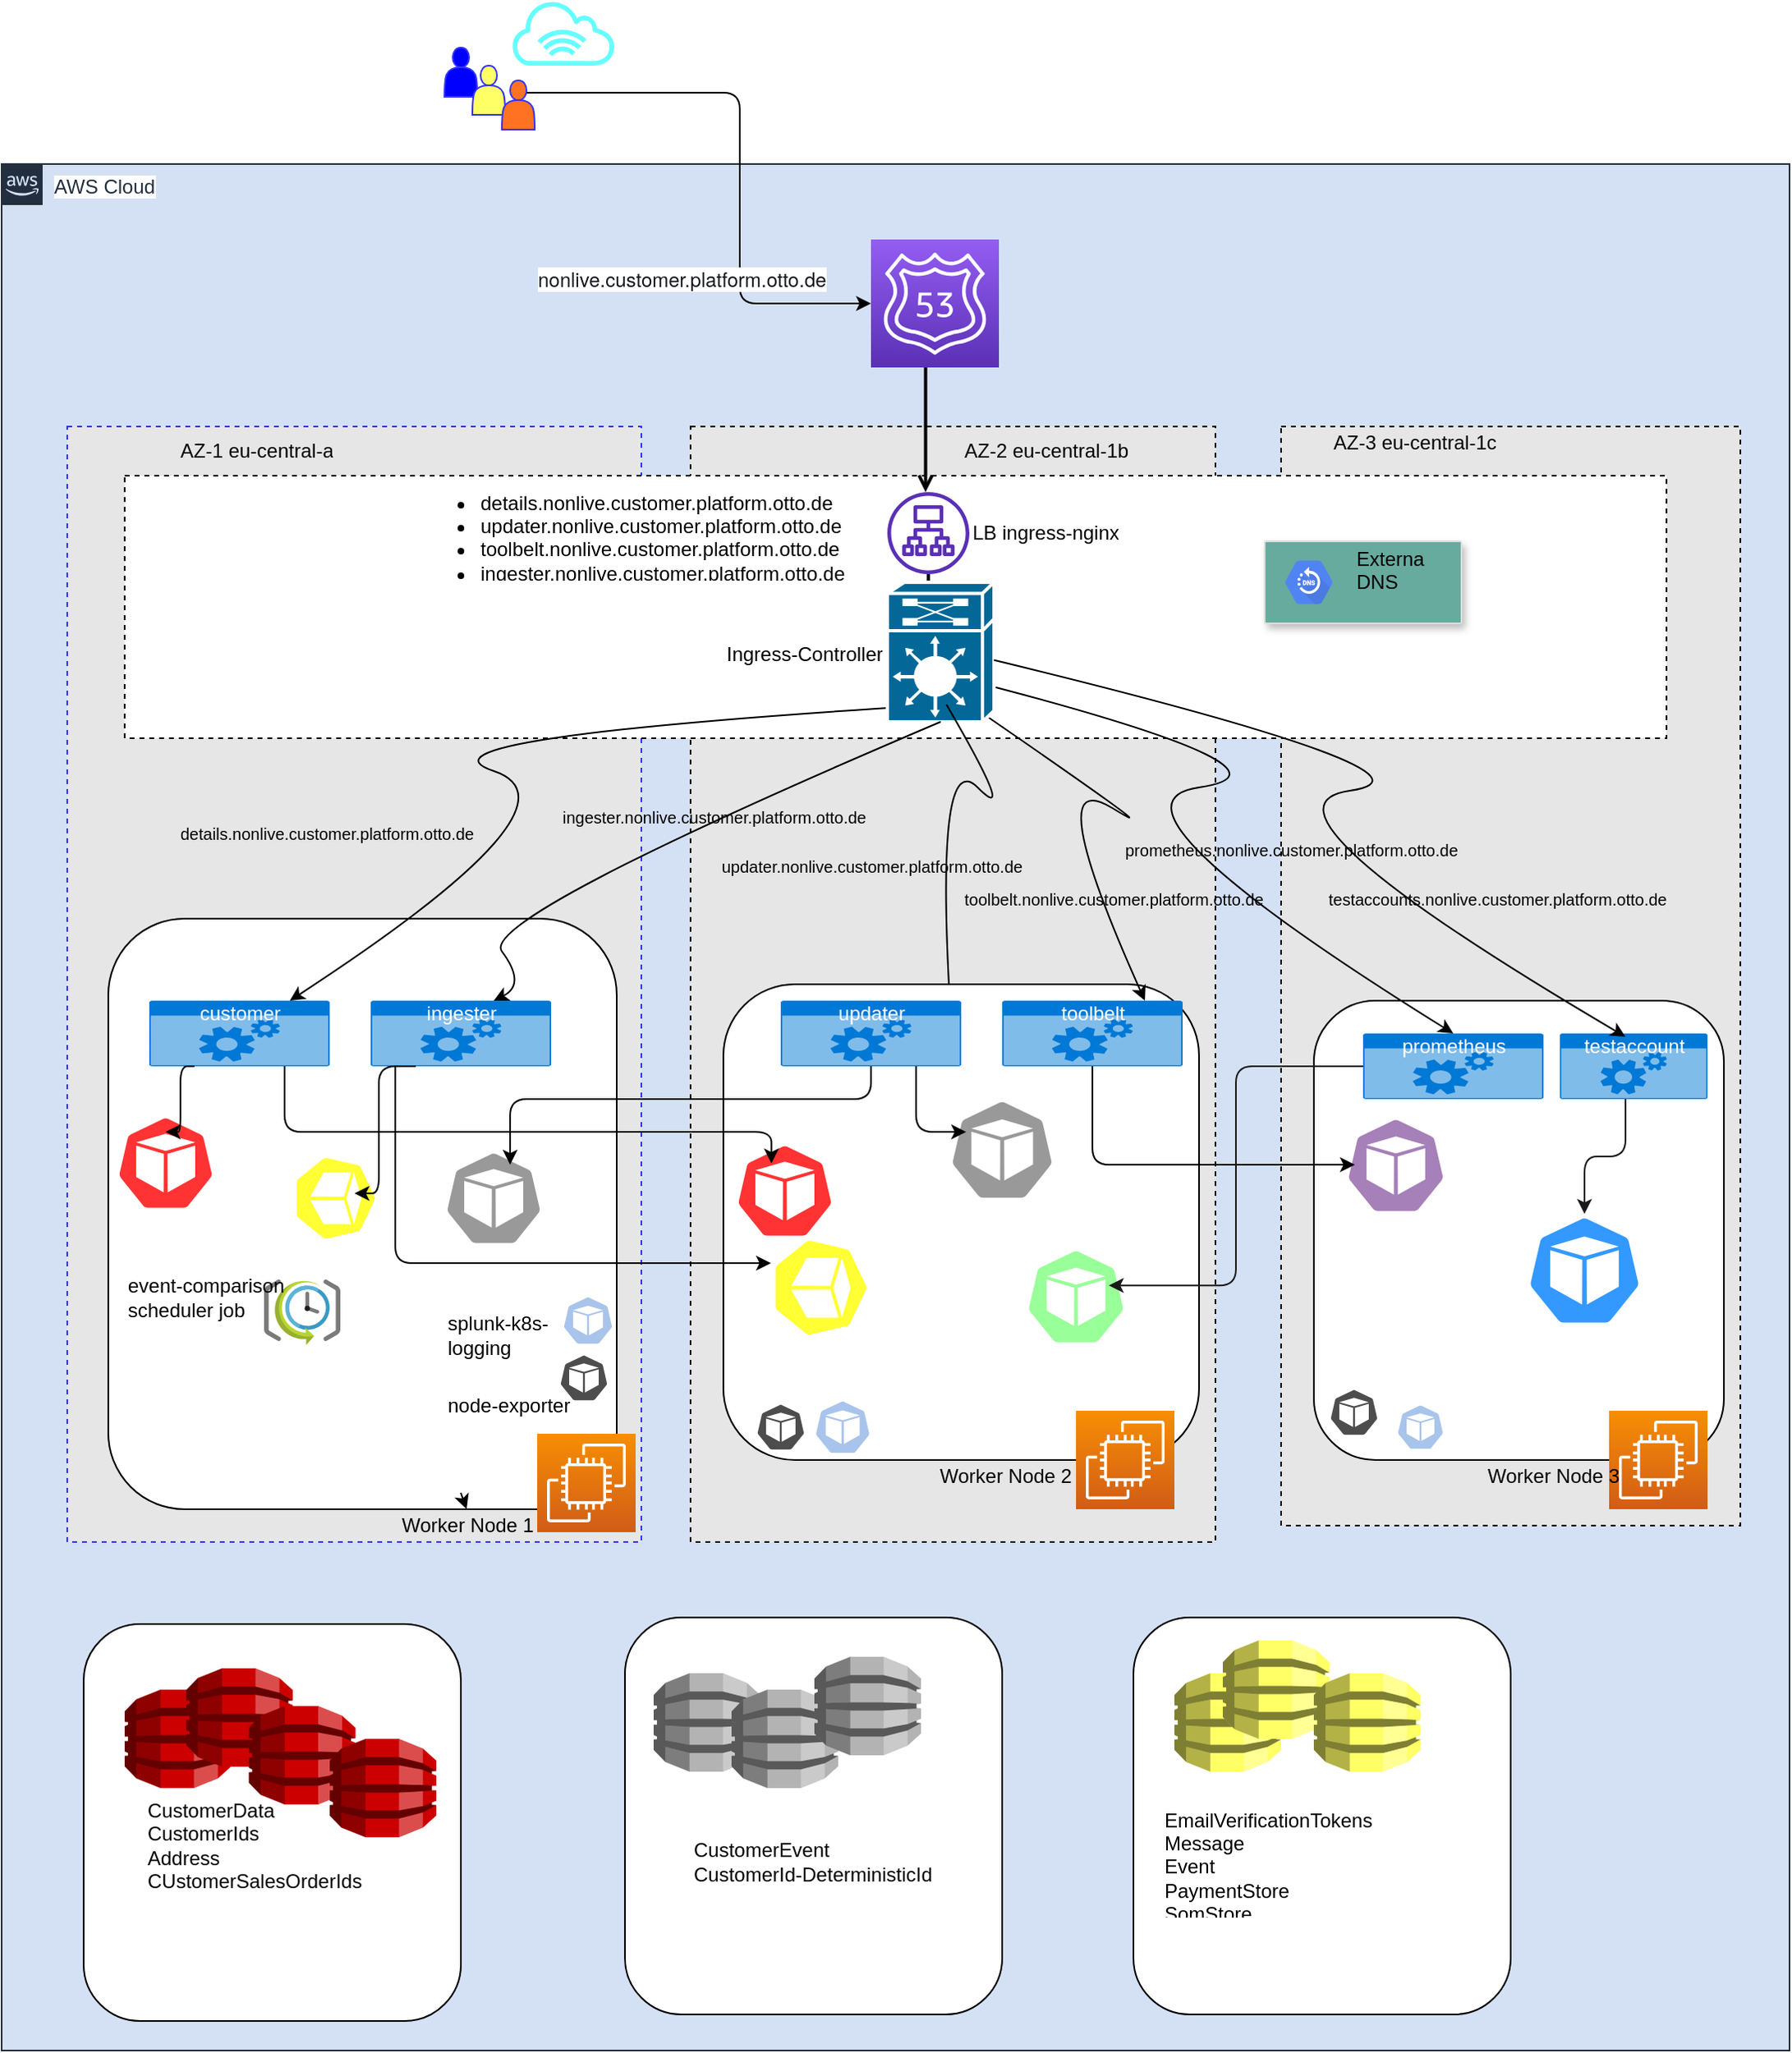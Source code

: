 <mxfile version="14.6.6" type="github">
  <diagram id="Ht1M8jgEwFfnCIfOTk4-" name="Page-1">
    <mxGraphModel dx="1551" dy="2485" grid="1" gridSize="10" guides="1" tooltips="1" connect="1" arrows="1" fold="1" page="1" pageScale="1" pageWidth="1169" pageHeight="827" math="0" shadow="0">
      <root>
        <mxCell id="0" />
        <mxCell id="1" parent="0" />
        <mxCell id="UEzPUAAOIrF-is8g5C7q-74" value="AWS Cloud" style="points=[[0,0],[0.25,0],[0.5,0],[0.75,0],[1,0],[1,0.25],[1,0.5],[1,0.75],[1,1],[0.75,1],[0.5,1],[0.25,1],[0,1],[0,0.75],[0,0.5],[0,0.25]];outlineConnect=0;gradientColor=none;html=1;whiteSpace=wrap;fontSize=12;fontStyle=0;shape=mxgraph.aws4.group;grIcon=mxgraph.aws4.group_aws_cloud_alt;strokeColor=#232F3E;fillColor=#D4E1F5;verticalAlign=top;align=left;spacingLeft=30;fontColor=#232F3E;dashed=0;labelBackgroundColor=#ffffff;" parent="1" vertex="1">
          <mxGeometry x="30" y="-1390" width="1090" height="1150" as="geometry" />
        </mxCell>
        <mxCell id="5AGytH0vMHzYRCZaH0UC-7" value="" style="rounded=0;whiteSpace=wrap;html=1;labelBackgroundColor=none;fillColor=#E6E6E6;dashed=1;" vertex="1" parent="1">
          <mxGeometry x="450" y="-1230" width="320" height="680" as="geometry" />
        </mxCell>
        <mxCell id="UEzPUAAOIrF-is8g5C7q-107" value="" style="rounded=0;whiteSpace=wrap;html=1;labelBackgroundColor=none;fillColor=#E6E6E6;dashed=1;strokeColor=#3333FF;" parent="1" vertex="1">
          <mxGeometry x="70" y="-1230" width="350" height="680" as="geometry" />
        </mxCell>
        <mxCell id="5AGytH0vMHzYRCZaH0UC-9" value="" style="rounded=0;whiteSpace=wrap;html=1;labelBackgroundColor=none;fillColor=#E6E6E6;dashed=1;" vertex="1" parent="1">
          <mxGeometry x="810" y="-1230" width="280" height="670" as="geometry" />
        </mxCell>
        <mxCell id="5AGytH0vMHzYRCZaH0UC-3" value="" style="rounded=0;whiteSpace=wrap;html=1;labelBackgroundColor=none;fillColor=#FFFFFF;dashed=1;" vertex="1" parent="1">
          <mxGeometry x="105" y="-1200" width="940" height="160" as="geometry" />
        </mxCell>
        <mxCell id="5AGytH0vMHzYRCZaH0UC-1" value="" style="rounded=1;whiteSpace=wrap;html=1;fillColor=#FFFFFF;" vertex="1" parent="1">
          <mxGeometry x="95" y="-930" width="310" height="360" as="geometry" />
        </mxCell>
        <mxCell id="5AGytH0vMHzYRCZaH0UC-41" value="Ingress-Controller" style="text;strokeColor=none;fillColor=none;html=1;whiteSpace=wrap;verticalAlign=middle;overflow=hidden;" vertex="1" parent="1">
          <mxGeometry x="470" y="-1111" width="180" height="40" as="geometry" />
        </mxCell>
        <mxCell id="UEzPUAAOIrF-is8g5C7q-104" style="edgeStyle=orthogonalEdgeStyle;rounded=0;orthogonalLoop=1;jettySize=auto;html=1;endArrow=open;endFill=0;strokeWidth=2;" parent="1" edge="1">
          <mxGeometry relative="1" as="geometry">
            <mxPoint x="593.29" y="-1282.075" as="sourcePoint" />
            <mxPoint x="593.29" y="-1190" as="targetPoint" />
          </mxGeometry>
        </mxCell>
        <mxCell id="5AGytH0vMHzYRCZaH0UC-2" value="" style="outlineConnect=0;fontColor=#232F3E;gradientColor=none;fillColor=#5A30B5;strokeColor=none;dashed=0;verticalLabelPosition=bottom;verticalAlign=top;align=center;html=1;fontSize=12;fontStyle=0;aspect=fixed;pointerEvents=1;shape=mxgraph.aws4.application_load_balancer;" vertex="1" parent="1">
          <mxGeometry x="570" y="-1190" width="50" height="50" as="geometry" />
        </mxCell>
        <mxCell id="5AGytH0vMHzYRCZaH0UC-8" value="" style="rounded=1;whiteSpace=wrap;html=1;fillColor=#FFFFFF;" vertex="1" parent="1">
          <mxGeometry x="470" y="-890" width="290" height="290" as="geometry" />
        </mxCell>
        <mxCell id="5AGytH0vMHzYRCZaH0UC-10" value="" style="rounded=1;whiteSpace=wrap;html=1;fillColor=#FFFFFF;" vertex="1" parent="1">
          <mxGeometry x="830" y="-880" width="250" height="280" as="geometry" />
        </mxCell>
        <mxCell id="5AGytH0vMHzYRCZaH0UC-12" value="" style="shape=actor;whiteSpace=wrap;html=1;strokeColor=#3333FF;fillColor=#0000FF;" vertex="1" parent="1">
          <mxGeometry x="300" y="-1461" width="20" height="30" as="geometry" />
        </mxCell>
        <mxCell id="5AGytH0vMHzYRCZaH0UC-13" value="" style="shape=actor;whiteSpace=wrap;html=1;strokeColor=#3333FF;fillColor=#FFFF66;" vertex="1" parent="1">
          <mxGeometry x="317" y="-1450" width="20" height="30" as="geometry" />
        </mxCell>
        <mxCell id="5AGytH0vMHzYRCZaH0UC-14" value="" style="shape=actor;whiteSpace=wrap;html=1;strokeColor=#3333FF;fillColor=#FF7221;" vertex="1" parent="1">
          <mxGeometry x="335" y="-1441" width="20" height="30" as="geometry" />
        </mxCell>
        <mxCell id="5AGytH0vMHzYRCZaH0UC-18" value="" style="edgeStyle=elbowEdgeStyle;elbow=horizontal;endArrow=classic;html=1;exitX=0.75;exitY=0.25;exitDx=0;exitDy=0;exitPerimeter=0;entryX=0;entryY=0.5;entryDx=0;entryDy=0;entryPerimeter=0;" edge="1" parent="1" source="5AGytH0vMHzYRCZaH0UC-14" target="5AGytH0vMHzYRCZaH0UC-19">
          <mxGeometry width="50" height="50" relative="1" as="geometry">
            <mxPoint x="390" y="-1240" as="sourcePoint" />
            <mxPoint x="490" y="-1312" as="targetPoint" />
            <Array as="points">
              <mxPoint x="480" y="-1300" />
            </Array>
          </mxGeometry>
        </mxCell>
        <mxCell id="5AGytH0vMHzYRCZaH0UC-19" value="" style="points=[[0,0,0],[0.25,0,0],[0.5,0,0],[0.75,0,0],[1,0,0],[0,1,0],[0.25,1,0],[0.5,1,0],[0.75,1,0],[1,1,0],[0,0.25,0],[0,0.5,0],[0,0.75,0],[1,0.25,0],[1,0.5,0],[1,0.75,0]];outlineConnect=0;fontColor=#232F3E;gradientColor=#945DF2;gradientDirection=north;fillColor=#5A30B5;strokeColor=#ffffff;dashed=0;verticalLabelPosition=bottom;verticalAlign=top;align=center;html=1;fontSize=12;fontStyle=0;aspect=fixed;shape=mxgraph.aws4.resourceIcon;resIcon=mxgraph.aws4.route_53;" vertex="1" parent="1">
          <mxGeometry x="560" y="-1344" width="78" height="78" as="geometry" />
        </mxCell>
        <mxCell id="5AGytH0vMHzYRCZaH0UC-21" value="LB ingress-nginx" style="text;strokeColor=none;fillColor=none;html=1;whiteSpace=wrap;verticalAlign=middle;overflow=hidden;" vertex="1" parent="1">
          <mxGeometry x="620" y="-1185" width="180" height="40" as="geometry" />
        </mxCell>
        <mxCell id="5AGytH0vMHzYRCZaH0UC-23" style="edgeStyle=orthogonalEdgeStyle;rounded=0;orthogonalLoop=1;jettySize=auto;html=1;endArrow=open;endFill=0;strokeWidth=2;" edge="1" parent="1" source="5AGytH0vMHzYRCZaH0UC-2">
          <mxGeometry relative="1" as="geometry">
            <mxPoint x="603" y="-1110" as="sourcePoint" />
            <mxPoint x="595" y="-1114" as="targetPoint" />
          </mxGeometry>
        </mxCell>
        <mxCell id="5AGytH0vMHzYRCZaH0UC-27" value="&lt;ul&gt;&lt;li&gt;&lt;span&gt;details.nonlive.customer.platform.otto.de&lt;/span&gt;&lt;br&gt;&lt;/li&gt;&lt;li&gt;updater.nonlive.customer.platform.otto.de&lt;/li&gt;&lt;li&gt;toolbelt.nonlive.customer.platform.otto.de&lt;br&gt;&lt;/li&gt;&lt;li&gt;ingester.nonlive.customer.platform.otto.de&lt;br&gt;&lt;/li&gt;&lt;/ul&gt;" style="text;strokeColor=none;fillColor=none;html=1;whiteSpace=wrap;verticalAlign=middle;overflow=hidden;" vertex="1" parent="1">
          <mxGeometry x="280" y="-1205" width="300" height="70" as="geometry" />
        </mxCell>
        <mxCell id="5AGytH0vMHzYRCZaH0UC-28" value="" style="outlineConnect=0;fontColor=#232F3E;gradientColor=none;fillColor=#66FFFF;strokeColor=none;dashed=0;verticalLabelPosition=bottom;verticalAlign=top;align=center;html=1;fontSize=12;fontStyle=0;aspect=fixed;pointerEvents=1;shape=mxgraph.aws4.internet_alt1;" vertex="1" parent="1">
          <mxGeometry x="340" y="-1490" width="65" height="40" as="geometry" />
        </mxCell>
        <mxCell id="5AGytH0vMHzYRCZaH0UC-29" value="" style="points=[[0,0,0],[0.25,0,0],[0.5,0,0],[0.75,0,0],[1,0,0],[0,1,0],[0.25,1,0],[0.5,1,0],[0.75,1,0],[1,1,0],[0,0.25,0],[0,0.5,0],[0,0.75,0],[1,0.25,0],[1,0.5,0],[1,0.75,0]];outlineConnect=0;fontColor=#232F3E;gradientColor=#F78E04;gradientDirection=north;fillColor=#D05C17;strokeColor=#ffffff;dashed=0;verticalLabelPosition=bottom;verticalAlign=top;align=center;html=1;fontSize=12;fontStyle=0;aspect=fixed;shape=mxgraph.aws4.resourceIcon;resIcon=mxgraph.aws4.ec2;" vertex="1" parent="1">
          <mxGeometry x="356.51" y="-616" width="60" height="60" as="geometry" />
        </mxCell>
        <mxCell id="5AGytH0vMHzYRCZaH0UC-30" value="" style="points=[[0,0,0],[0.25,0,0],[0.5,0,0],[0.75,0,0],[1,0,0],[0,1,0],[0.25,1,0],[0.5,1,0],[0.75,1,0],[1,1,0],[0,0.25,0],[0,0.5,0],[0,0.75,0],[1,0.25,0],[1,0.5,0],[1,0.75,0]];outlineConnect=0;fontColor=#232F3E;gradientColor=#F78E04;gradientDirection=north;fillColor=#D05C17;strokeColor=#ffffff;dashed=0;verticalLabelPosition=bottom;verticalAlign=top;align=center;html=1;fontSize=12;fontStyle=0;aspect=fixed;shape=mxgraph.aws4.resourceIcon;resIcon=mxgraph.aws4.ec2;" vertex="1" parent="1">
          <mxGeometry x="685" y="-630" width="60" height="60" as="geometry" />
        </mxCell>
        <mxCell id="5AGytH0vMHzYRCZaH0UC-31" value="" style="points=[[0,0,0],[0.25,0,0],[0.5,0,0],[0.75,0,0],[1,0,0],[0,1,0],[0.25,1,0],[0.5,1,0],[0.75,1,0],[1,1,0],[0,0.25,0],[0,0.5,0],[0,0.75,0],[1,0.25,0],[1,0.5,0],[1,0.75,0]];outlineConnect=0;fontColor=#232F3E;gradientColor=#F78E04;gradientDirection=north;fillColor=#D05C17;strokeColor=#ffffff;dashed=0;verticalLabelPosition=bottom;verticalAlign=top;align=center;html=1;fontSize=12;fontStyle=0;aspect=fixed;shape=mxgraph.aws4.resourceIcon;resIcon=mxgraph.aws4.ec2;" vertex="1" parent="1">
          <mxGeometry x="1010" y="-630" width="60" height="60" as="geometry" />
        </mxCell>
        <mxCell id="5AGytH0vMHzYRCZaH0UC-33" value="" style="edgeStyle=none;rounded=0;orthogonalLoop=1;jettySize=auto;html=1;" edge="1" parent="1" source="5AGytH0vMHzYRCZaH0UC-32" target="5AGytH0vMHzYRCZaH0UC-1">
          <mxGeometry relative="1" as="geometry" />
        </mxCell>
        <mxCell id="5AGytH0vMHzYRCZaH0UC-32" value="Worker Node 1" style="text;strokeColor=none;fillColor=none;html=1;whiteSpace=wrap;verticalAlign=middle;overflow=hidden;" vertex="1" parent="1">
          <mxGeometry x="272" y="-580" width="90" height="40" as="geometry" />
        </mxCell>
        <mxCell id="5AGytH0vMHzYRCZaH0UC-34" value="Worker Node 2" style="text;strokeColor=none;fillColor=none;html=1;whiteSpace=wrap;verticalAlign=middle;overflow=hidden;" vertex="1" parent="1">
          <mxGeometry x="600" y="-610" width="90" height="40" as="geometry" />
        </mxCell>
        <mxCell id="5AGytH0vMHzYRCZaH0UC-35" value="Worker Node 3" style="text;strokeColor=none;fillColor=none;html=1;whiteSpace=wrap;verticalAlign=middle;overflow=hidden;" vertex="1" parent="1">
          <mxGeometry x="933.5" y="-610" width="90" height="40" as="geometry" />
        </mxCell>
        <mxCell id="5AGytH0vMHzYRCZaH0UC-43" value="" style="curved=1;endArrow=classic;html=1;exitX=0.5;exitY=1;exitDx=0;exitDy=0;exitPerimeter=0;" edge="1" parent="1" target="5AGytH0vMHzYRCZaH0UC-52">
          <mxGeometry width="50" height="50" relative="1" as="geometry">
            <mxPoint x="595" y="-1060" as="sourcePoint" />
            <mxPoint x="440" y="-1000" as="targetPoint" />
            <Array as="points">
              <mxPoint x="270" y="-1040" />
              <mxPoint x="390" y="-1000" />
            </Array>
          </mxGeometry>
        </mxCell>
        <mxCell id="5AGytH0vMHzYRCZaH0UC-45" value="" style="curved=1;endArrow=classic;html=1;entryX=0.5;entryY=0;entryDx=0;entryDy=0;entryPerimeter=0;" edge="1" parent="1" source="5AGytH0vMHzYRCZaH0UC-41" target="5AGytH0vMHzYRCZaH0UC-56">
          <mxGeometry width="50" height="50" relative="1" as="geometry">
            <mxPoint x="690" y="-950" as="sourcePoint" />
            <mxPoint x="740" y="-1000" as="targetPoint" />
            <Array as="points">
              <mxPoint x="830" y="-1020" />
              <mxPoint x="690" y="-1000" />
            </Array>
          </mxGeometry>
        </mxCell>
        <mxCell id="5AGytH0vMHzYRCZaH0UC-47" value="" style="curved=1;endArrow=classic;html=1;entryX=0.5;entryY=0;entryDx=0;entryDy=0;exitX=0.75;exitY=1;exitDx=0;exitDy=0;" edge="1" parent="1" source="5AGytH0vMHzYRCZaH0UC-41">
          <mxGeometry width="50" height="50" relative="1" as="geometry">
            <mxPoint x="668" y="-1050" as="sourcePoint" />
            <mxPoint x="727" y="-880" as="targetPoint" />
            <Array as="points">
              <mxPoint x="752" y="-970" />
              <mxPoint x="662" y="-1025" />
            </Array>
          </mxGeometry>
        </mxCell>
        <mxCell id="5AGytH0vMHzYRCZaH0UC-49" value="" style="strokeColor=#dddddd;shadow=1;strokeWidth=1;rounded=1;absoluteArcSize=1;arcSize=2;fillColor=#67AB9F;" vertex="1" parent="1">
          <mxGeometry x="800" y="-1160" width="120" height="50" as="geometry" />
        </mxCell>
        <mxCell id="5AGytH0vMHzYRCZaH0UC-50" value="&lt;font color=&quot;#000000&quot;&gt;Externa&lt;br&gt;DNS&lt;br&gt;&lt;br&gt;&lt;/font&gt;" style="dashed=0;connectable=0;html=1;fillColor=#5184F3;strokeColor=none;shape=mxgraph.gcp2.hexIcon;prIcon=cloud_dns;part=1;labelPosition=right;verticalLabelPosition=middle;align=left;verticalAlign=middle;spacingLeft=5;fontColor=#999999;fontSize=12;" vertex="1" parent="5AGytH0vMHzYRCZaH0UC-49">
          <mxGeometry y="0.5" width="44" height="39" relative="1" as="geometry">
            <mxPoint x="5" y="-19.5" as="offset" />
          </mxGeometry>
        </mxCell>
        <mxCell id="5AGytH0vMHzYRCZaH0UC-51" value="" style="shape=mxgraph.cisco.misc.route_switch_processor;html=1;pointerEvents=1;dashed=0;fillColor=#036897;strokeColor=#ffffff;strokeWidth=2;verticalLabelPosition=bottom;verticalAlign=top;align=center;outlineConnect=0;" vertex="1" parent="1">
          <mxGeometry x="570" y="-1135" width="65" height="85" as="geometry" />
        </mxCell>
        <mxCell id="5AGytH0vMHzYRCZaH0UC-52" value="customer" style="html=1;strokeColor=none;fillColor=#0079D6;labelPosition=center;verticalLabelPosition=middle;verticalAlign=top;align=center;fontSize=12;outlineConnect=0;spacingTop=-6;fontColor=#FFFFFF;shape=mxgraph.sitemap.services;" vertex="1" parent="1">
          <mxGeometry x="120" y="-880" width="110" height="40" as="geometry" />
        </mxCell>
        <mxCell id="5AGytH0vMHzYRCZaH0UC-53" value="ingester" style="html=1;strokeColor=none;fillColor=#0079D6;labelPosition=center;verticalLabelPosition=middle;verticalAlign=top;align=center;fontSize=12;outlineConnect=0;spacingTop=-6;fontColor=#FFFFFF;shape=mxgraph.sitemap.services;" vertex="1" parent="1">
          <mxGeometry x="255" y="-880" width="110" height="40" as="geometry" />
        </mxCell>
        <mxCell id="5AGytH0vMHzYRCZaH0UC-54" value="updater" style="html=1;strokeColor=none;fillColor=#0079D6;labelPosition=center;verticalLabelPosition=middle;verticalAlign=top;align=center;fontSize=12;outlineConnect=0;spacingTop=-6;fontColor=#FFFFFF;shape=mxgraph.sitemap.services;" vertex="1" parent="1">
          <mxGeometry x="505" y="-880" width="110" height="40" as="geometry" />
        </mxCell>
        <mxCell id="5AGytH0vMHzYRCZaH0UC-55" value="toolbelt" style="html=1;strokeColor=none;fillColor=#0079D6;labelPosition=center;verticalLabelPosition=middle;verticalAlign=top;align=center;fontSize=12;outlineConnect=0;spacingTop=-6;fontColor=#FFFFFF;shape=mxgraph.sitemap.services;" vertex="1" parent="1">
          <mxGeometry x="640" y="-880" width="110" height="40" as="geometry" />
        </mxCell>
        <mxCell id="5AGytH0vMHzYRCZaH0UC-56" value="prometheus" style="html=1;strokeColor=none;fillColor=#0079D6;labelPosition=center;verticalLabelPosition=middle;verticalAlign=top;align=center;fontSize=12;outlineConnect=0;spacingTop=-6;fontColor=#FFFFFF;shape=mxgraph.sitemap.services;" vertex="1" parent="1">
          <mxGeometry x="860" y="-860" width="110" height="40" as="geometry" />
        </mxCell>
        <mxCell id="5AGytH0vMHzYRCZaH0UC-57" style="edgeStyle=none;rounded=0;orthogonalLoop=1;jettySize=auto;html=1;exitX=0.5;exitY=1;exitDx=0;exitDy=0;exitPerimeter=0;" edge="1" parent="1" source="5AGytH0vMHzYRCZaH0UC-56" target="5AGytH0vMHzYRCZaH0UC-56">
          <mxGeometry relative="1" as="geometry" />
        </mxCell>
        <mxCell id="5AGytH0vMHzYRCZaH0UC-58" value="testaccount" style="html=1;strokeColor=none;fillColor=#0079D6;labelPosition=center;verticalLabelPosition=middle;verticalAlign=top;align=center;fontSize=12;outlineConnect=0;spacingTop=-6;fontColor=#FFFFFF;shape=mxgraph.sitemap.services;" vertex="1" parent="1">
          <mxGeometry x="980" y="-860" width="90" height="40" as="geometry" />
        </mxCell>
        <mxCell id="5AGytH0vMHzYRCZaH0UC-48" value="&lt;div&gt;&lt;br&gt;&lt;/div&gt;&lt;span style=&quot;font-size: 10px&quot;&gt;details.nonlive.customer.platform.otto.de&lt;/span&gt;" style="text;strokeColor=none;fillColor=none;html=1;whiteSpace=wrap;verticalAlign=middle;overflow=hidden;" vertex="1" parent="1">
          <mxGeometry x="137" y="-1010" width="283" height="40" as="geometry" />
        </mxCell>
        <mxCell id="5AGytH0vMHzYRCZaH0UC-61" value="&lt;div&gt;&lt;br&gt;&lt;/div&gt;&lt;span style=&quot;font-size: 10px&quot;&gt;toolbelt.nonlive.customer.platform.otto.de&lt;/span&gt;" style="text;strokeColor=none;fillColor=none;html=1;whiteSpace=wrap;verticalAlign=middle;overflow=hidden;" vertex="1" parent="1">
          <mxGeometry x="615" y="-970" width="283" height="40" as="geometry" />
        </mxCell>
        <mxCell id="5AGytH0vMHzYRCZaH0UC-62" value="&lt;div&gt;&lt;br&gt;&lt;/div&gt;&lt;span style=&quot;font-size: 10px&quot;&gt;prometheus.nonlive.customer.platform.otto.de&lt;/span&gt;" style="text;strokeColor=none;fillColor=none;html=1;whiteSpace=wrap;verticalAlign=middle;overflow=hidden;" vertex="1" parent="1">
          <mxGeometry x="713" y="-1000" width="283" height="40" as="geometry" />
        </mxCell>
        <mxCell id="5AGytH0vMHzYRCZaH0UC-65" value="&lt;div&gt;&lt;br&gt;&lt;/div&gt;&lt;span style=&quot;font-size: 10px&quot;&gt;testaccounts.nonlive.customer.platform.otto.de&lt;/span&gt;" style="text;strokeColor=none;fillColor=none;html=1;whiteSpace=wrap;verticalAlign=middle;overflow=hidden;" vertex="1" parent="1">
          <mxGeometry x="837" y="-970" width="283" height="40" as="geometry" />
        </mxCell>
        <mxCell id="5AGytH0vMHzYRCZaH0UC-67" value="" style="curved=1;endArrow=classic;html=1;entryX=0.444;entryY=0.125;entryDx=0;entryDy=0;entryPerimeter=0;" edge="1" parent="1">
          <mxGeometry width="50" height="50" relative="1" as="geometry">
            <mxPoint x="635" y="-1087.617" as="sourcePoint" />
            <mxPoint x="1019.96" y="-858" as="targetPoint" />
            <Array as="points">
              <mxPoint x="922" y="-1018" />
              <mxPoint x="782" y="-998" />
            </Array>
          </mxGeometry>
        </mxCell>
        <mxCell id="5AGytH0vMHzYRCZaH0UC-68" value="&lt;span style=&quot;color: rgb(22 , 25 , 31) ; font-family: &amp;#34;amazon ember&amp;#34; , &amp;#34;helvetica neue&amp;#34; , &amp;#34;roboto&amp;#34; , &amp;#34;arial&amp;#34; , sans-serif ; background-color: rgb(255 , 255 , 255)&quot;&gt;&lt;font style=&quot;font-size: 12px&quot;&gt;nonlive.customer.platform.otto.de&lt;/font&gt;&lt;/span&gt;" style="text;strokeColor=none;fillColor=none;html=1;whiteSpace=wrap;verticalAlign=middle;overflow=hidden;" vertex="1" parent="1">
          <mxGeometry x="355" y="-1330" width="215" height="20" as="geometry" />
        </mxCell>
        <mxCell id="5AGytH0vMHzYRCZaH0UC-73" value="" style="html=1;dashed=0;whitespace=wrap;fillColor=#FF3333;strokeColor=#ffffff;points=[[0.005,0.63,0],[0.1,0.2,0],[0.9,0.2,0],[0.5,0,0],[0.995,0.63,0],[0.72,0.99,0],[0.5,1,0],[0.28,0.99,0]];shape=mxgraph.kubernetes.icon;prIcon=pod" vertex="1" parent="1">
          <mxGeometry x="100" y="-812" width="60" height="62" as="geometry" />
        </mxCell>
        <mxCell id="5AGytH0vMHzYRCZaH0UC-74" value="" style="html=1;dashed=0;whitespace=wrap;fillColor=#FFFF33;strokeColor=#ffffff;points=[[0.005,0.63,0],[0.1,0.2,0],[0.9,0.2,0],[0.5,0,0],[0.995,0.63,0],[0.72,0.99,0],[0.5,1,0],[0.28,0.99,0]];shape=mxgraph.kubernetes.icon;prIcon=pod;direction=south;" vertex="1" parent="1">
          <mxGeometry x="207.5" y="-794.5" width="52.5" height="70" as="geometry" />
        </mxCell>
        <mxCell id="5AGytH0vMHzYRCZaH0UC-76" value="" style="html=1;dashed=0;whitespace=wrap;fillColor=#FFFF33;strokeColor=#ffffff;points=[[0.005,0.63,0],[0.1,0.2,0],[0.9,0.2,0],[0.5,0,0],[0.995,0.63,0],[0.72,0.99,0],[0.5,1,0],[0.28,0.99,0]];shape=mxgraph.kubernetes.icon;prIcon=pod;direction=south;" vertex="1" parent="1">
          <mxGeometry x="499" y="-740" width="61" height="70" as="geometry" />
        </mxCell>
        <mxCell id="5AGytH0vMHzYRCZaH0UC-78" value="" style="html=1;dashed=0;whitespace=wrap;fillColor=#A680B8;strokeColor=#ffffff;points=[[0.005,0.63,0],[0.1,0.2,0],[0.9,0.2,0],[0.5,0,0],[0.995,0.63,0],[0.72,0.99,0],[0.5,1,0],[0.28,0.99,0]];shape=mxgraph.kubernetes.icon;prIcon=pod" vertex="1" parent="1">
          <mxGeometry x="845" y="-809" width="70" height="59" as="geometry" />
        </mxCell>
        <mxCell id="5AGytH0vMHzYRCZaH0UC-82" value="" style="html=1;dashed=0;whitespace=wrap;fillColor=#999999;strokeColor=#ffffff;points=[[0.005,0.63,0],[0.1,0.2,0],[0.9,0.2,0],[0.5,0,0],[0.995,0.63,0],[0.72,0.99,0],[0.5,1,0],[0.28,0.99,0]];shape=mxgraph.kubernetes.icon;prIcon=pod" vertex="1" parent="1">
          <mxGeometry x="300" y="-790" width="60" height="61" as="geometry" />
        </mxCell>
        <mxCell id="5AGytH0vMHzYRCZaH0UC-83" value="" style="html=1;dashed=0;whitespace=wrap;fillColor=#999999;strokeColor=#ffffff;points=[[0.005,0.63,0],[0.1,0.2,0],[0.9,0.2,0],[0.5,0,0],[0.995,0.63,0],[0.72,0.99,0],[0.5,1,0],[0.28,0.99,0]];shape=mxgraph.kubernetes.icon;prIcon=pod" vertex="1" parent="1">
          <mxGeometry x="600" y="-820" width="80" height="62" as="geometry" />
        </mxCell>
        <mxCell id="5AGytH0vMHzYRCZaH0UC-85" value="" style="html=1;dashed=0;whitespace=wrap;fillColor=#99FF99;strokeColor=#ffffff;points=[[0.005,0.63,0],[0.1,0.2,0],[0.9,0.2,0],[0.5,0,0],[0.995,0.63,0],[0.72,0.99,0],[0.5,1,0],[0.28,0.99,0]];shape=mxgraph.kubernetes.icon;prIcon=pod" vertex="1" parent="1">
          <mxGeometry x="650" y="-729" width="70" height="59" as="geometry" />
        </mxCell>
        <mxCell id="5AGytH0vMHzYRCZaH0UC-86" value="" style="html=1;dashed=0;whitespace=wrap;fillColor=#3399FF;strokeColor=#ffffff;points=[[0.005,0.63,0],[0.1,0.2,0],[0.9,0.2,0],[0.5,0,0],[0.995,0.63,0],[0.72,0.99,0],[0.5,1,0],[0.28,0.99,0]];shape=mxgraph.kubernetes.icon;prIcon=pod" vertex="1" parent="1">
          <mxGeometry x="960" y="-750" width="70" height="69" as="geometry" />
        </mxCell>
        <mxCell id="5AGytH0vMHzYRCZaH0UC-118" value="" style="aspect=fixed;html=1;points=[];align=center;image;fontSize=12;image=img/lib/mscae/SchedulerJobCollection.svg;strokeColor=#3333FF;fillColor=#97D077;" vertex="1" parent="1">
          <mxGeometry x="190" y="-710" width="46.51" height="40" as="geometry" />
        </mxCell>
        <mxCell id="5AGytH0vMHzYRCZaH0UC-119" value="event-comparison scheduler job" style="text;strokeColor=none;fillColor=none;html=1;whiteSpace=wrap;verticalAlign=middle;overflow=hidden;" vertex="1" parent="1">
          <mxGeometry x="105" y="-724.25" width="120" height="49.5" as="geometry" />
        </mxCell>
        <mxCell id="5AGytH0vMHzYRCZaH0UC-127" value="" style="html=1;dashed=0;whitespace=wrap;fillColor=#4D4D4D;strokeColor=#ffffff;points=[[0.005,0.63,0],[0.1,0.2,0],[0.9,0.2,0],[0.5,0,0],[0.995,0.63,0],[0.72,0.99,0],[0.5,1,0],[0.28,0.99,0]];shape=mxgraph.kubernetes.icon;prIcon=pod" vertex="1" parent="1">
          <mxGeometry x="370" y="-670" width="30" height="40" as="geometry" />
        </mxCell>
        <mxCell id="5AGytH0vMHzYRCZaH0UC-128" value="" style="html=1;dashed=0;whitespace=wrap;fillColor=#4D4D4D;strokeColor=#ffffff;points=[[0.005,0.63,0],[0.1,0.2,0],[0.9,0.2,0],[0.5,0,0],[0.995,0.63,0],[0.72,0.99,0],[0.5,1,0],[0.28,0.99,0]];shape=mxgraph.kubernetes.icon;prIcon=pod" vertex="1" parent="1">
          <mxGeometry x="490" y="-640" width="30" height="40" as="geometry" />
        </mxCell>
        <mxCell id="5AGytH0vMHzYRCZaH0UC-129" value="" style="html=1;dashed=0;whitespace=wrap;fillColor=#4D4D4D;strokeColor=#ffffff;points=[[0.005,0.63,0],[0.1,0.2,0],[0.9,0.2,0],[0.5,0,0],[0.995,0.63,0],[0.72,0.99,0],[0.5,1,0],[0.28,0.99,0]];shape=mxgraph.kubernetes.icon;prIcon=pod" vertex="1" parent="1">
          <mxGeometry x="839.5" y="-648" width="30" height="38" as="geometry" />
        </mxCell>
        <mxCell id="5AGytH0vMHzYRCZaH0UC-130" value="" style="html=1;dashed=0;whitespace=wrap;fillColor=#A9C4EB;strokeColor=#ffffff;points=[[0.005,0.63,0],[0.1,0.2,0],[0.9,0.2,0],[0.5,0,0],[0.995,0.63,0],[0.72,0.99,0],[0.5,1,0],[0.28,0.99,0]];shape=mxgraph.kubernetes.icon;prIcon=pod" vertex="1" parent="1">
          <mxGeometry x="370" y="-700" width="35" height="30" as="geometry" />
        </mxCell>
        <mxCell id="5AGytH0vMHzYRCZaH0UC-131" value="" style="html=1;dashed=0;whitespace=wrap;fillColor=#A9C4EB;strokeColor=#ffffff;points=[[0.005,0.63,0],[0.1,0.2,0],[0.9,0.2,0],[0.5,0,0],[0.995,0.63,0],[0.72,0.99,0],[0.5,1,0],[0.28,0.99,0]];shape=mxgraph.kubernetes.icon;prIcon=pod" vertex="1" parent="1">
          <mxGeometry x="525.5" y="-640" width="34.5" height="40" as="geometry" />
        </mxCell>
        <mxCell id="5AGytH0vMHzYRCZaH0UC-132" value="" style="html=1;dashed=0;whitespace=wrap;fillColor=#A9C4EB;strokeColor=#ffffff;points=[[0.005,0.63,0],[0.1,0.2,0],[0.9,0.2,0],[0.5,0,0],[0.995,0.63,0],[0.72,0.99,0],[0.5,1,0],[0.28,0.99,0]];shape=mxgraph.kubernetes.icon;prIcon=pod" vertex="1" parent="1">
          <mxGeometry x="880" y="-634" width="30" height="28" as="geometry" />
        </mxCell>
        <mxCell id="5AGytH0vMHzYRCZaH0UC-133" value="node-exporter" style="text;strokeColor=none;fillColor=none;html=1;whiteSpace=wrap;verticalAlign=middle;overflow=hidden;" vertex="1" parent="1">
          <mxGeometry x="300" y="-648" width="90" height="30" as="geometry" />
        </mxCell>
        <mxCell id="5AGytH0vMHzYRCZaH0UC-134" value="splunk-k8s-logging" style="text;strokeColor=none;fillColor=none;html=1;whiteSpace=wrap;verticalAlign=middle;overflow=hidden;" vertex="1" parent="1">
          <mxGeometry x="300" y="-696" width="90" height="40" as="geometry" />
        </mxCell>
        <mxCell id="5AGytH0vMHzYRCZaH0UC-150" value="" style="html=1;dashed=0;whitespace=wrap;fillColor=#FF3333;strokeColor=#ffffff;points=[[0.005,0.63,0],[0.1,0.2,0],[0.9,0.2,0],[0.5,0,0],[0.995,0.63,0],[0.72,0.99,0],[0.5,1,0],[0.28,0.99,0]];shape=mxgraph.kubernetes.icon;prIcon=pod" vertex="1" parent="1">
          <mxGeometry x="477.5" y="-795" width="60" height="62" as="geometry" />
        </mxCell>
        <mxCell id="5AGytH0vMHzYRCZaH0UC-153" value="" style="rounded=1;whiteSpace=wrap;html=1;fillColor=#FFFFFF;" vertex="1" parent="1">
          <mxGeometry x="80" y="-500" width="230" height="242" as="geometry" />
        </mxCell>
        <mxCell id="5AGytH0vMHzYRCZaH0UC-144" value="" style="outlineConnect=0;dashed=0;verticalLabelPosition=bottom;verticalAlign=top;align=center;html=1;shape=mxgraph.aws3.dynamo_db;fillColor=#CC0000;gradientColor=none;strokeColor=#3333FF;" vertex="1" parent="1">
          <mxGeometry x="105" y="-460" width="65" height="60" as="geometry" />
        </mxCell>
        <mxCell id="5AGytH0vMHzYRCZaH0UC-156" value="" style="rounded=1;whiteSpace=wrap;html=1;fillColor=#FFFFFF;" vertex="1" parent="1">
          <mxGeometry x="410" y="-504" width="230" height="242" as="geometry" />
        </mxCell>
        <mxCell id="5AGytH0vMHzYRCZaH0UC-158" value="" style="outlineConnect=0;dashed=0;verticalLabelPosition=bottom;verticalAlign=top;align=center;html=1;shape=mxgraph.aws3.dynamo_db;fillColor=#B3B3B3;gradientColor=none;strokeColor=#3333FF;" vertex="1" parent="1">
          <mxGeometry x="427.5" y="-470" width="65" height="60" as="geometry" />
        </mxCell>
        <mxCell id="5AGytH0vMHzYRCZaH0UC-160" value="" style="rounded=1;whiteSpace=wrap;html=1;fillColor=#FFFFFF;" vertex="1" parent="1">
          <mxGeometry x="720" y="-504" width="230" height="242" as="geometry" />
        </mxCell>
        <mxCell id="5AGytH0vMHzYRCZaH0UC-161" value="" style="outlineConnect=0;dashed=0;verticalLabelPosition=bottom;verticalAlign=top;align=center;html=1;shape=mxgraph.aws3.dynamo_db;fillColor=#FFFF66;gradientColor=none;strokeColor=#3333FF;" vertex="1" parent="1">
          <mxGeometry x="745" y="-470" width="65" height="60" as="geometry" />
        </mxCell>
        <mxCell id="5AGytH0vMHzYRCZaH0UC-164" value="CustomerData&lt;br&gt;CustomerIds&lt;br&gt;Address&lt;br&gt;CUstomerSalesOrderIds" style="text;strokeColor=none;fillColor=none;html=1;whiteSpace=wrap;verticalAlign=middle;overflow=hidden;" vertex="1" parent="1">
          <mxGeometry x="116.51" y="-400" width="173.49" height="70" as="geometry" />
        </mxCell>
        <mxCell id="5AGytH0vMHzYRCZaH0UC-165" value="CustomerEvent&lt;br&gt;CustomerId-DeterministicId" style="text;strokeColor=none;fillColor=none;html=1;whiteSpace=wrap;verticalAlign=middle;overflow=hidden;" vertex="1" parent="1">
          <mxGeometry x="449.75" y="-390" width="173.49" height="70" as="geometry" />
        </mxCell>
        <mxCell id="5AGytH0vMHzYRCZaH0UC-166" value="EmailVerificationTokens&lt;br&gt;Message&lt;br&gt;Event&lt;br&gt;PaymentStore&lt;br&gt;SomStore" style="text;strokeColor=none;fillColor=none;html=1;whiteSpace=wrap;verticalAlign=middle;overflow=hidden;" vertex="1" parent="1">
          <mxGeometry x="736.51" y="-390" width="173.49" height="70" as="geometry" />
        </mxCell>
        <mxCell id="5AGytH0vMHzYRCZaH0UC-175" value="" style="outlineConnect=0;dashed=0;verticalLabelPosition=bottom;verticalAlign=top;align=center;html=1;shape=mxgraph.aws3.dynamo_db;fillColor=#CC0000;gradientColor=none;strokeColor=#3333FF;" vertex="1" parent="1">
          <mxGeometry x="142.5" y="-473" width="65" height="60" as="geometry" />
        </mxCell>
        <mxCell id="5AGytH0vMHzYRCZaH0UC-176" value="" style="outlineConnect=0;dashed=0;verticalLabelPosition=bottom;verticalAlign=top;align=center;html=1;shape=mxgraph.aws3.dynamo_db;fillColor=#CC0000;gradientColor=none;strokeColor=#3333FF;" vertex="1" parent="1">
          <mxGeometry x="180.75" y="-450" width="65" height="60" as="geometry" />
        </mxCell>
        <mxCell id="5AGytH0vMHzYRCZaH0UC-177" value="" style="outlineConnect=0;dashed=0;verticalLabelPosition=bottom;verticalAlign=top;align=center;html=1;shape=mxgraph.aws3.dynamo_db;fillColor=#CC0000;gradientColor=none;strokeColor=#3333FF;" vertex="1" parent="1">
          <mxGeometry x="230" y="-430" width="65" height="60" as="geometry" />
        </mxCell>
        <mxCell id="5AGytH0vMHzYRCZaH0UC-178" value="" style="outlineConnect=0;dashed=0;verticalLabelPosition=bottom;verticalAlign=top;align=center;html=1;shape=mxgraph.aws3.dynamo_db;fillColor=#B3B3B3;gradientColor=none;strokeColor=#3333FF;" vertex="1" parent="1">
          <mxGeometry x="475" y="-460" width="65" height="60" as="geometry" />
        </mxCell>
        <mxCell id="5AGytH0vMHzYRCZaH0UC-179" value="" style="outlineConnect=0;dashed=0;verticalLabelPosition=bottom;verticalAlign=top;align=center;html=1;shape=mxgraph.aws3.dynamo_db;fillColor=#B3B3B3;gradientColor=none;strokeColor=#3333FF;" vertex="1" parent="1">
          <mxGeometry x="525.5" y="-480" width="65" height="60" as="geometry" />
        </mxCell>
        <mxCell id="5AGytH0vMHzYRCZaH0UC-180" value="" style="outlineConnect=0;dashed=0;verticalLabelPosition=bottom;verticalAlign=top;align=center;html=1;shape=mxgraph.aws3.dynamo_db;fillColor=#FFFF66;gradientColor=none;strokeColor=#3333FF;" vertex="1" parent="1">
          <mxGeometry x="774.5" y="-490" width="65" height="60" as="geometry" />
        </mxCell>
        <mxCell id="5AGytH0vMHzYRCZaH0UC-181" value="" style="outlineConnect=0;dashed=0;verticalLabelPosition=bottom;verticalAlign=top;align=center;html=1;shape=mxgraph.aws3.dynamo_db;fillColor=#FFFF66;gradientColor=none;strokeColor=#3333FF;" vertex="1" parent="1">
          <mxGeometry x="830" y="-470" width="65" height="60" as="geometry" />
        </mxCell>
        <mxCell id="5AGytH0vMHzYRCZaH0UC-183" value="" style="edgeStyle=elbowEdgeStyle;elbow=horizontal;endArrow=classic;html=1;exitX=0.25;exitY=1;exitDx=0;exitDy=0;exitPerimeter=0;" edge="1" parent="1" source="5AGytH0vMHzYRCZaH0UC-52">
          <mxGeometry width="50" height="50" relative="1" as="geometry">
            <mxPoint x="160" y="-830" as="sourcePoint" />
            <mxPoint x="130" y="-800" as="targetPoint" />
          </mxGeometry>
        </mxCell>
        <mxCell id="5AGytH0vMHzYRCZaH0UC-184" value="" style="edgeStyle=segmentEdgeStyle;endArrow=classic;html=1;" edge="1" parent="1" source="5AGytH0vMHzYRCZaH0UC-54">
          <mxGeometry width="50" height="50" relative="1" as="geometry">
            <mxPoint x="390" y="-830" as="sourcePoint" />
            <mxPoint x="340" y="-780" as="targetPoint" />
            <Array as="points">
              <mxPoint x="560" y="-820" />
              <mxPoint x="340" y="-820" />
            </Array>
          </mxGeometry>
        </mxCell>
        <mxCell id="5AGytH0vMHzYRCZaH0UC-186" value="" style="edgeStyle=segmentEdgeStyle;endArrow=classic;html=1;exitX=0.75;exitY=1;exitDx=0;exitDy=0;exitPerimeter=0;" edge="1" parent="1" source="5AGytH0vMHzYRCZaH0UC-54">
          <mxGeometry width="50" height="50" relative="1" as="geometry">
            <mxPoint x="600" y="-800" as="sourcePoint" />
            <mxPoint x="618" y="-800" as="targetPoint" />
            <Array as="points">
              <mxPoint x="587" y="-800" />
            </Array>
          </mxGeometry>
        </mxCell>
        <mxCell id="5AGytH0vMHzYRCZaH0UC-188" value="" style="edgeStyle=segmentEdgeStyle;endArrow=classic;html=1;exitX=0.5;exitY=1;exitDx=0;exitDy=0;exitPerimeter=0;" edge="1" parent="1" source="5AGytH0vMHzYRCZaH0UC-55">
          <mxGeometry width="50" height="50" relative="1" as="geometry">
            <mxPoint x="660" y="-730" as="sourcePoint" />
            <mxPoint x="855" y="-780" as="targetPoint" />
            <Array as="points">
              <mxPoint x="695" y="-780" />
              <mxPoint x="855" y="-780" />
            </Array>
          </mxGeometry>
        </mxCell>
        <mxCell id="5AGytH0vMHzYRCZaH0UC-190" value="" style="edgeStyle=segmentEdgeStyle;endArrow=classic;html=1;exitX=0.75;exitY=1;exitDx=0;exitDy=0;exitPerimeter=0;entryX=0.363;entryY=0.23;entryDx=0;entryDy=0;entryPerimeter=0;" edge="1" parent="1" source="5AGytH0vMHzYRCZaH0UC-52" target="5AGytH0vMHzYRCZaH0UC-150">
          <mxGeometry width="50" height="50" relative="1" as="geometry">
            <mxPoint x="230" y="-810" as="sourcePoint" />
            <mxPoint x="180" y="-760" as="targetPoint" />
            <Array as="points">
              <mxPoint x="202" y="-800" />
              <mxPoint x="499" y="-800" />
            </Array>
          </mxGeometry>
        </mxCell>
        <mxCell id="5AGytH0vMHzYRCZaH0UC-195" value="" style="curved=1;endArrow=classic;html=1;exitX=0.5;exitY=1;exitDx=0;exitDy=0;exitPerimeter=0;" edge="1" parent="1" source="5AGytH0vMHzYRCZaH0UC-51">
          <mxGeometry width="50" height="50" relative="1" as="geometry">
            <mxPoint x="370" y="-930" as="sourcePoint" />
            <mxPoint x="330" y="-880" as="targetPoint" />
            <Array as="points">
              <mxPoint x="320" y="-930" />
              <mxPoint x="350" y="-890" />
            </Array>
          </mxGeometry>
        </mxCell>
        <mxCell id="5AGytH0vMHzYRCZaH0UC-197" value="" style="curved=1;endArrow=none;html=1;exitX=0.72;exitY=0.99;exitDx=0;exitDy=0;exitPerimeter=0;" edge="1" parent="1" target="5AGytH0vMHzYRCZaH0UC-8">
          <mxGeometry width="50" height="50" relative="1" as="geometry">
            <mxPoint x="606" y="-1060.48" as="sourcePoint" />
            <mxPoint x="560" y="-880" as="targetPoint" />
            <Array as="points">
              <mxPoint x="650" y="-985" />
              <mxPoint x="600" y="-1035" />
            </Array>
          </mxGeometry>
        </mxCell>
        <mxCell id="5AGytH0vMHzYRCZaH0UC-198" value="&lt;div&gt;&lt;br&gt;&lt;/div&gt;&lt;span style=&quot;font-size: 10px&quot;&gt;ingester.nonlive.customer.platform.otto.de&lt;/span&gt;" style="text;strokeColor=none;fillColor=none;html=1;whiteSpace=wrap;verticalAlign=middle;overflow=hidden;" vertex="1" parent="1">
          <mxGeometry x="370" y="-1020" width="283" height="40" as="geometry" />
        </mxCell>
        <mxCell id="5AGytH0vMHzYRCZaH0UC-199" value="" style="edgeStyle=segmentEdgeStyle;endArrow=classic;html=1;exitX=0.25;exitY=1;exitDx=0;exitDy=0;exitPerimeter=0;entryX=0.457;entryY=0.283;entryDx=0;entryDy=0;entryPerimeter=0;" edge="1" parent="1" source="5AGytH0vMHzYRCZaH0UC-53" target="5AGytH0vMHzYRCZaH0UC-74">
          <mxGeometry width="50" height="50" relative="1" as="geometry">
            <mxPoint x="320" y="-740" as="sourcePoint" />
            <mxPoint x="270" y="-690" as="targetPoint" />
            <Array as="points">
              <mxPoint x="260" y="-840" />
              <mxPoint x="260" y="-762" />
            </Array>
          </mxGeometry>
        </mxCell>
        <mxCell id="5AGytH0vMHzYRCZaH0UC-205" value="" style="edgeStyle=elbowEdgeStyle;elbow=vertical;endArrow=classic;html=1;" edge="1" parent="1" source="5AGytH0vMHzYRCZaH0UC-53" target="5AGytH0vMHzYRCZaH0UC-76">
          <mxGeometry width="50" height="50" relative="1" as="geometry">
            <mxPoint x="280" y="-670" as="sourcePoint" />
            <mxPoint x="230" y="-620" as="targetPoint" />
            <Array as="points">
              <mxPoint x="270" y="-720" />
              <mxPoint x="310" y="-720" />
              <mxPoint x="290" y="-730" />
            </Array>
          </mxGeometry>
        </mxCell>
        <mxCell id="5AGytH0vMHzYRCZaH0UC-206" value="" style="edgeStyle=elbowEdgeStyle;elbow=horizontal;endArrow=classic;html=1;strokeColor=#1A1A1A;fillColor=#999999;entryX=0.786;entryY=0.383;entryDx=0;entryDy=0;entryPerimeter=0;" edge="1" parent="1" source="5AGytH0vMHzYRCZaH0UC-56" target="5AGytH0vMHzYRCZaH0UC-85">
          <mxGeometry width="50" height="50" relative="1" as="geometry">
            <mxPoint x="780" y="-760" as="sourcePoint" />
            <mxPoint x="730" y="-710" as="targetPoint" />
          </mxGeometry>
        </mxCell>
        <mxCell id="5AGytH0vMHzYRCZaH0UC-207" value="" style="edgeStyle=elbowEdgeStyle;elbow=vertical;endArrow=classic;html=1;strokeColor=#1A1A1A;fillColor=#999999;" edge="1" parent="1" target="5AGytH0vMHzYRCZaH0UC-86">
          <mxGeometry width="50" height="50" relative="1" as="geometry">
            <mxPoint x="1020" y="-820" as="sourcePoint" />
            <mxPoint x="970" y="-777" as="targetPoint" />
          </mxGeometry>
        </mxCell>
        <mxCell id="5AGytH0vMHzYRCZaH0UC-60" value="&lt;div&gt;&lt;br&gt;&lt;/div&gt;&lt;span style=&quot;font-size: 10px&quot;&gt;updater.nonlive.customer.platform.otto.de&lt;/span&gt;" style="text;strokeColor=none;fillColor=none;html=1;whiteSpace=wrap;verticalAlign=middle;overflow=hidden;" vertex="1" parent="1">
          <mxGeometry x="467" y="-990" width="283" height="40" as="geometry" />
        </mxCell>
        <mxCell id="5AGytH0vMHzYRCZaH0UC-208" value="AZ-1 eu-central-a" style="text;strokeColor=none;fillColor=none;html=1;whiteSpace=wrap;verticalAlign=middle;overflow=hidden;" vertex="1" parent="1">
          <mxGeometry x="137" y="-1230" width="180" height="30" as="geometry" />
        </mxCell>
        <mxCell id="5AGytH0vMHzYRCZaH0UC-209" value="AZ-2 eu-central-1b" style="text;strokeColor=none;fillColor=none;html=1;whiteSpace=wrap;verticalAlign=middle;overflow=hidden;" vertex="1" parent="1">
          <mxGeometry x="615" y="-1230" width="180" height="30" as="geometry" />
        </mxCell>
        <mxCell id="5AGytH0vMHzYRCZaH0UC-210" value="AZ-3 eu-central-1c" style="text;strokeColor=none;fillColor=none;html=1;whiteSpace=wrap;verticalAlign=middle;overflow=hidden;" vertex="1" parent="1">
          <mxGeometry x="839.5" y="-1235" width="180" height="30" as="geometry" />
        </mxCell>
      </root>
    </mxGraphModel>
  </diagram>
</mxfile>
